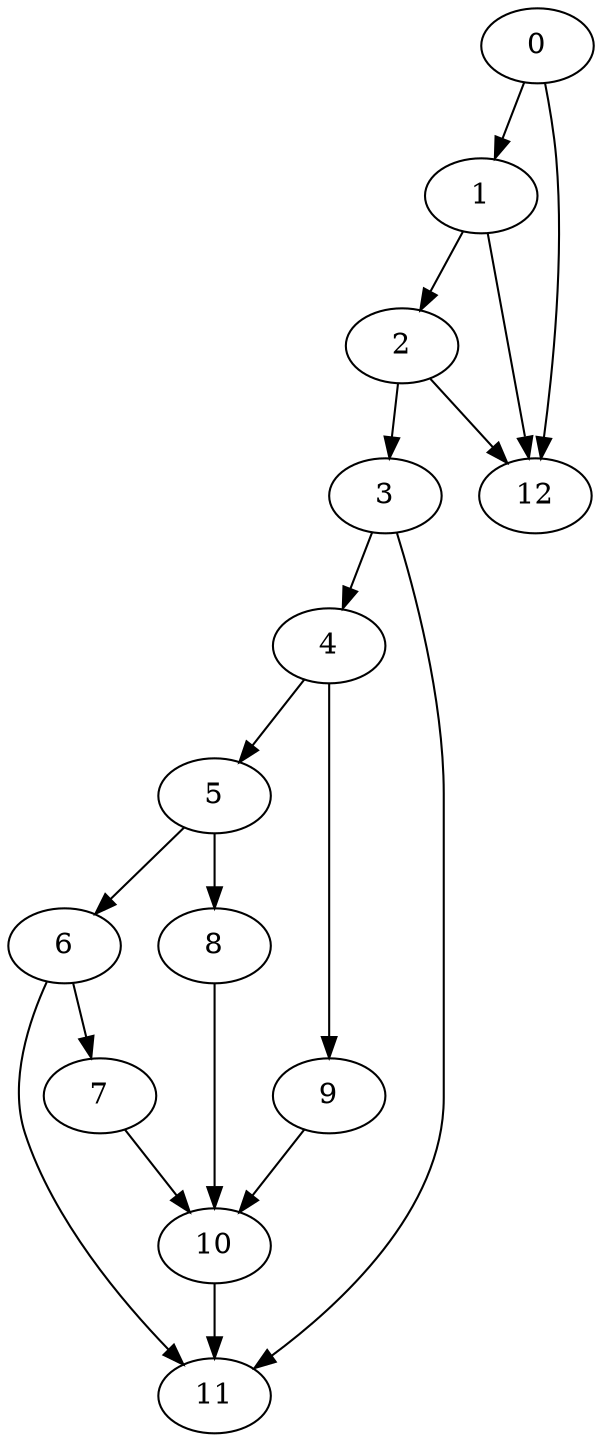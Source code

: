 digraph {
	0
	1
	2
	3
	4
	5
	6
	7
	8
	9
	10
	11
	12
	1 -> 2
	5 -> 6
	5 -> 8
	6 -> 7
	4 -> 9
	9 -> 10
	7 -> 10
	8 -> 10
	3 -> 11
	6 -> 11
	10 -> 11
	0 -> 1
	2 -> 3
	3 -> 4
	4 -> 5
	2 -> 12
	0 -> 12
	1 -> 12
}
